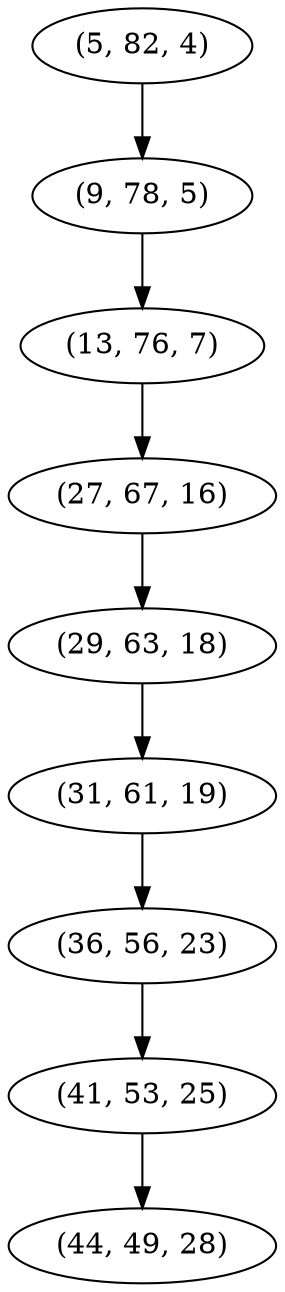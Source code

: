 digraph tree {
    "(5, 82, 4)";
    "(9, 78, 5)";
    "(13, 76, 7)";
    "(27, 67, 16)";
    "(29, 63, 18)";
    "(31, 61, 19)";
    "(36, 56, 23)";
    "(41, 53, 25)";
    "(44, 49, 28)";
    "(5, 82, 4)" -> "(9, 78, 5)";
    "(9, 78, 5)" -> "(13, 76, 7)";
    "(13, 76, 7)" -> "(27, 67, 16)";
    "(27, 67, 16)" -> "(29, 63, 18)";
    "(29, 63, 18)" -> "(31, 61, 19)";
    "(31, 61, 19)" -> "(36, 56, 23)";
    "(36, 56, 23)" -> "(41, 53, 25)";
    "(41, 53, 25)" -> "(44, 49, 28)";
}
